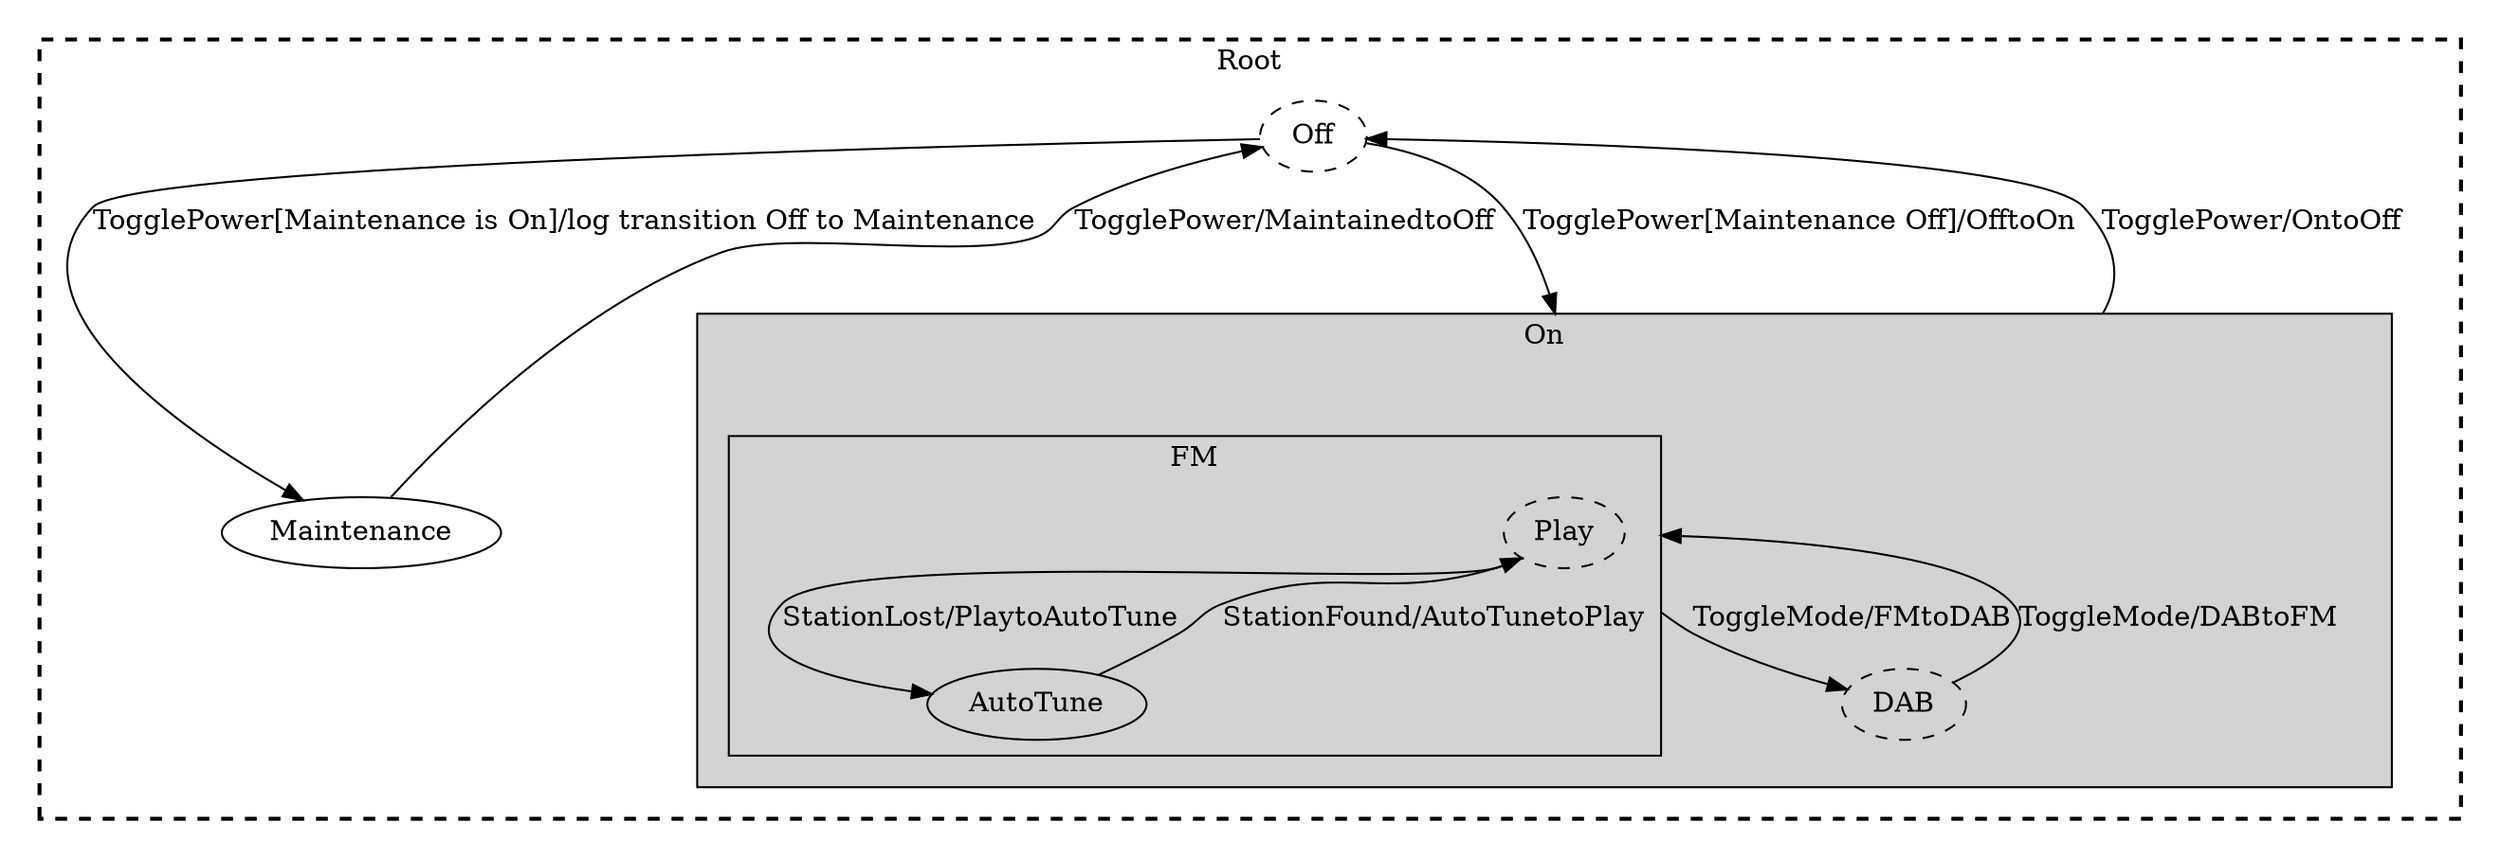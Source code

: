 digraph G {
  compound=true;

  subgraph cluster1000 {
    style=invis;
    subgraph cluster0 {
      style="visible, dashed, bold";
      label = "Root"
      Off [style="dashed"];
      Maintenance [];
      subgraph cluster1003 {
        style=invis;
        subgraph cluster3 {
          style="visible, filled";
          label = "On"
          subgraph cluster1004 {
            style=invis;
            subgraph cluster4 {
              style="visible, filled";
              label = "FM"
              Play [style="dashed, filled"];
              AutoTune [];
            }
          }
          DAB [style="dashed"];
        }
      }
    }
  }
  Off [style="dashed"];
  Maintenance [];
  subgraph cluster1003 {
    style=invis;
    subgraph cluster3 {
      style="visible, filled";
      label = "On"
      subgraph cluster1004 {
        style=invis;
        subgraph cluster4 {
          style="visible, filled";
          label = "FM"
          Play [style="dashed, filled"];
          AutoTune [];
        }
      }
      DAB [style="dashed"];
    }
  }
  subgraph cluster1004 {
    style=invis;
    subgraph cluster4 {
      style="visible, filled";
      label = "FM"
      Play [style="dashed, filled"];
      AutoTune [];
    }
  }
  DAB [style="dashed"];
  Play [style="dashed, filled"];
  AutoTune [];
  Off -> Maintenance [label="TogglePower[Maintenance is On]/log transition Off to Maintenance"];
  Off -> Play [lhead=cluster3, label="TogglePower[Maintenance Off]/OfftoOn"];
  Maintenance -> Off [label="TogglePower/MaintainedtoOff"];
  Play -> Off [ltail=cluster3, label="TogglePower/OntoOff"];
  Play -> DAB [ltail=cluster4, label="ToggleMode/FMtoDAB"];
  DAB -> Play [lhead=cluster4, label="ToggleMode/DABtoFM"];
  Play -> AutoTune [label="StationLost/PlaytoAutoTune"];
  AutoTune -> Play [label="StationFound/AutoTunetoPlay"];
}
